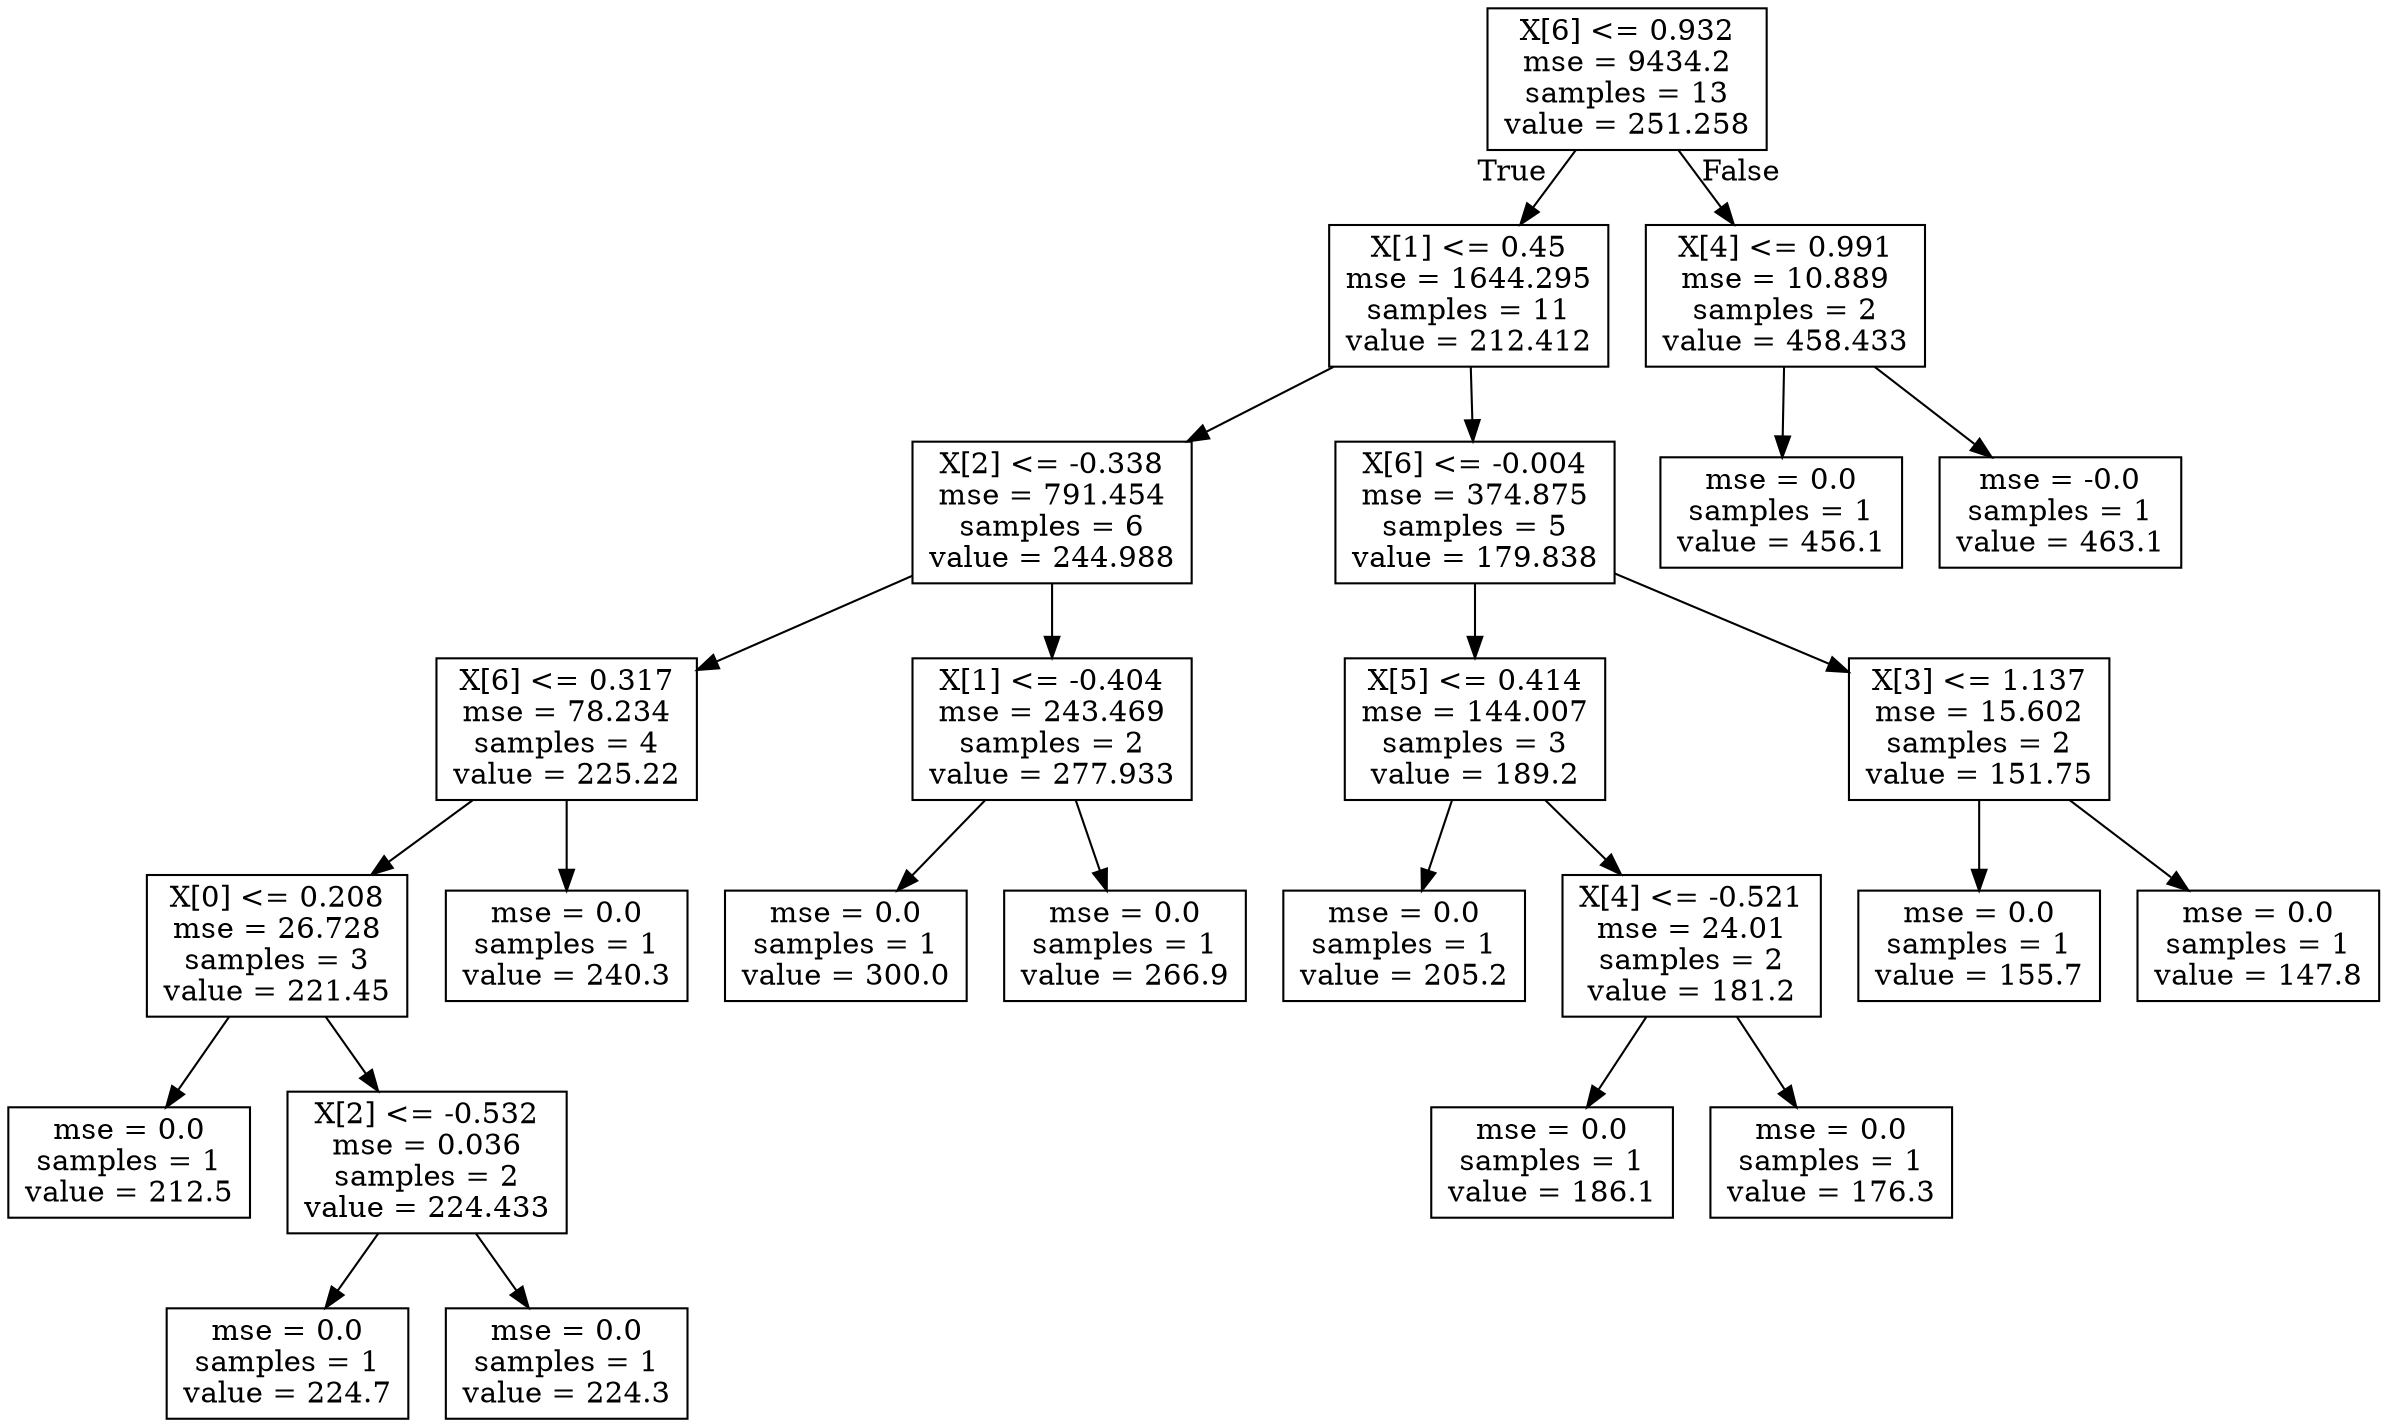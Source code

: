 digraph Tree {
node [shape=box] ;
0 [label="X[6] <= 0.932\nmse = 9434.2\nsamples = 13\nvalue = 251.258"] ;
1 [label="X[1] <= 0.45\nmse = 1644.295\nsamples = 11\nvalue = 212.412"] ;
0 -> 1 [labeldistance=2.5, labelangle=45, headlabel="True"] ;
2 [label="X[2] <= -0.338\nmse = 791.454\nsamples = 6\nvalue = 244.988"] ;
1 -> 2 ;
3 [label="X[6] <= 0.317\nmse = 78.234\nsamples = 4\nvalue = 225.22"] ;
2 -> 3 ;
4 [label="X[0] <= 0.208\nmse = 26.728\nsamples = 3\nvalue = 221.45"] ;
3 -> 4 ;
5 [label="mse = 0.0\nsamples = 1\nvalue = 212.5"] ;
4 -> 5 ;
6 [label="X[2] <= -0.532\nmse = 0.036\nsamples = 2\nvalue = 224.433"] ;
4 -> 6 ;
7 [label="mse = 0.0\nsamples = 1\nvalue = 224.7"] ;
6 -> 7 ;
8 [label="mse = 0.0\nsamples = 1\nvalue = 224.3"] ;
6 -> 8 ;
9 [label="mse = 0.0\nsamples = 1\nvalue = 240.3"] ;
3 -> 9 ;
10 [label="X[1] <= -0.404\nmse = 243.469\nsamples = 2\nvalue = 277.933"] ;
2 -> 10 ;
11 [label="mse = 0.0\nsamples = 1\nvalue = 300.0"] ;
10 -> 11 ;
12 [label="mse = 0.0\nsamples = 1\nvalue = 266.9"] ;
10 -> 12 ;
13 [label="X[6] <= -0.004\nmse = 374.875\nsamples = 5\nvalue = 179.838"] ;
1 -> 13 ;
14 [label="X[5] <= 0.414\nmse = 144.007\nsamples = 3\nvalue = 189.2"] ;
13 -> 14 ;
15 [label="mse = 0.0\nsamples = 1\nvalue = 205.2"] ;
14 -> 15 ;
16 [label="X[4] <= -0.521\nmse = 24.01\nsamples = 2\nvalue = 181.2"] ;
14 -> 16 ;
17 [label="mse = 0.0\nsamples = 1\nvalue = 186.1"] ;
16 -> 17 ;
18 [label="mse = 0.0\nsamples = 1\nvalue = 176.3"] ;
16 -> 18 ;
19 [label="X[3] <= 1.137\nmse = 15.602\nsamples = 2\nvalue = 151.75"] ;
13 -> 19 ;
20 [label="mse = 0.0\nsamples = 1\nvalue = 155.7"] ;
19 -> 20 ;
21 [label="mse = 0.0\nsamples = 1\nvalue = 147.8"] ;
19 -> 21 ;
22 [label="X[4] <= 0.991\nmse = 10.889\nsamples = 2\nvalue = 458.433"] ;
0 -> 22 [labeldistance=2.5, labelangle=-45, headlabel="False"] ;
23 [label="mse = 0.0\nsamples = 1\nvalue = 456.1"] ;
22 -> 23 ;
24 [label="mse = -0.0\nsamples = 1\nvalue = 463.1"] ;
22 -> 24 ;
}